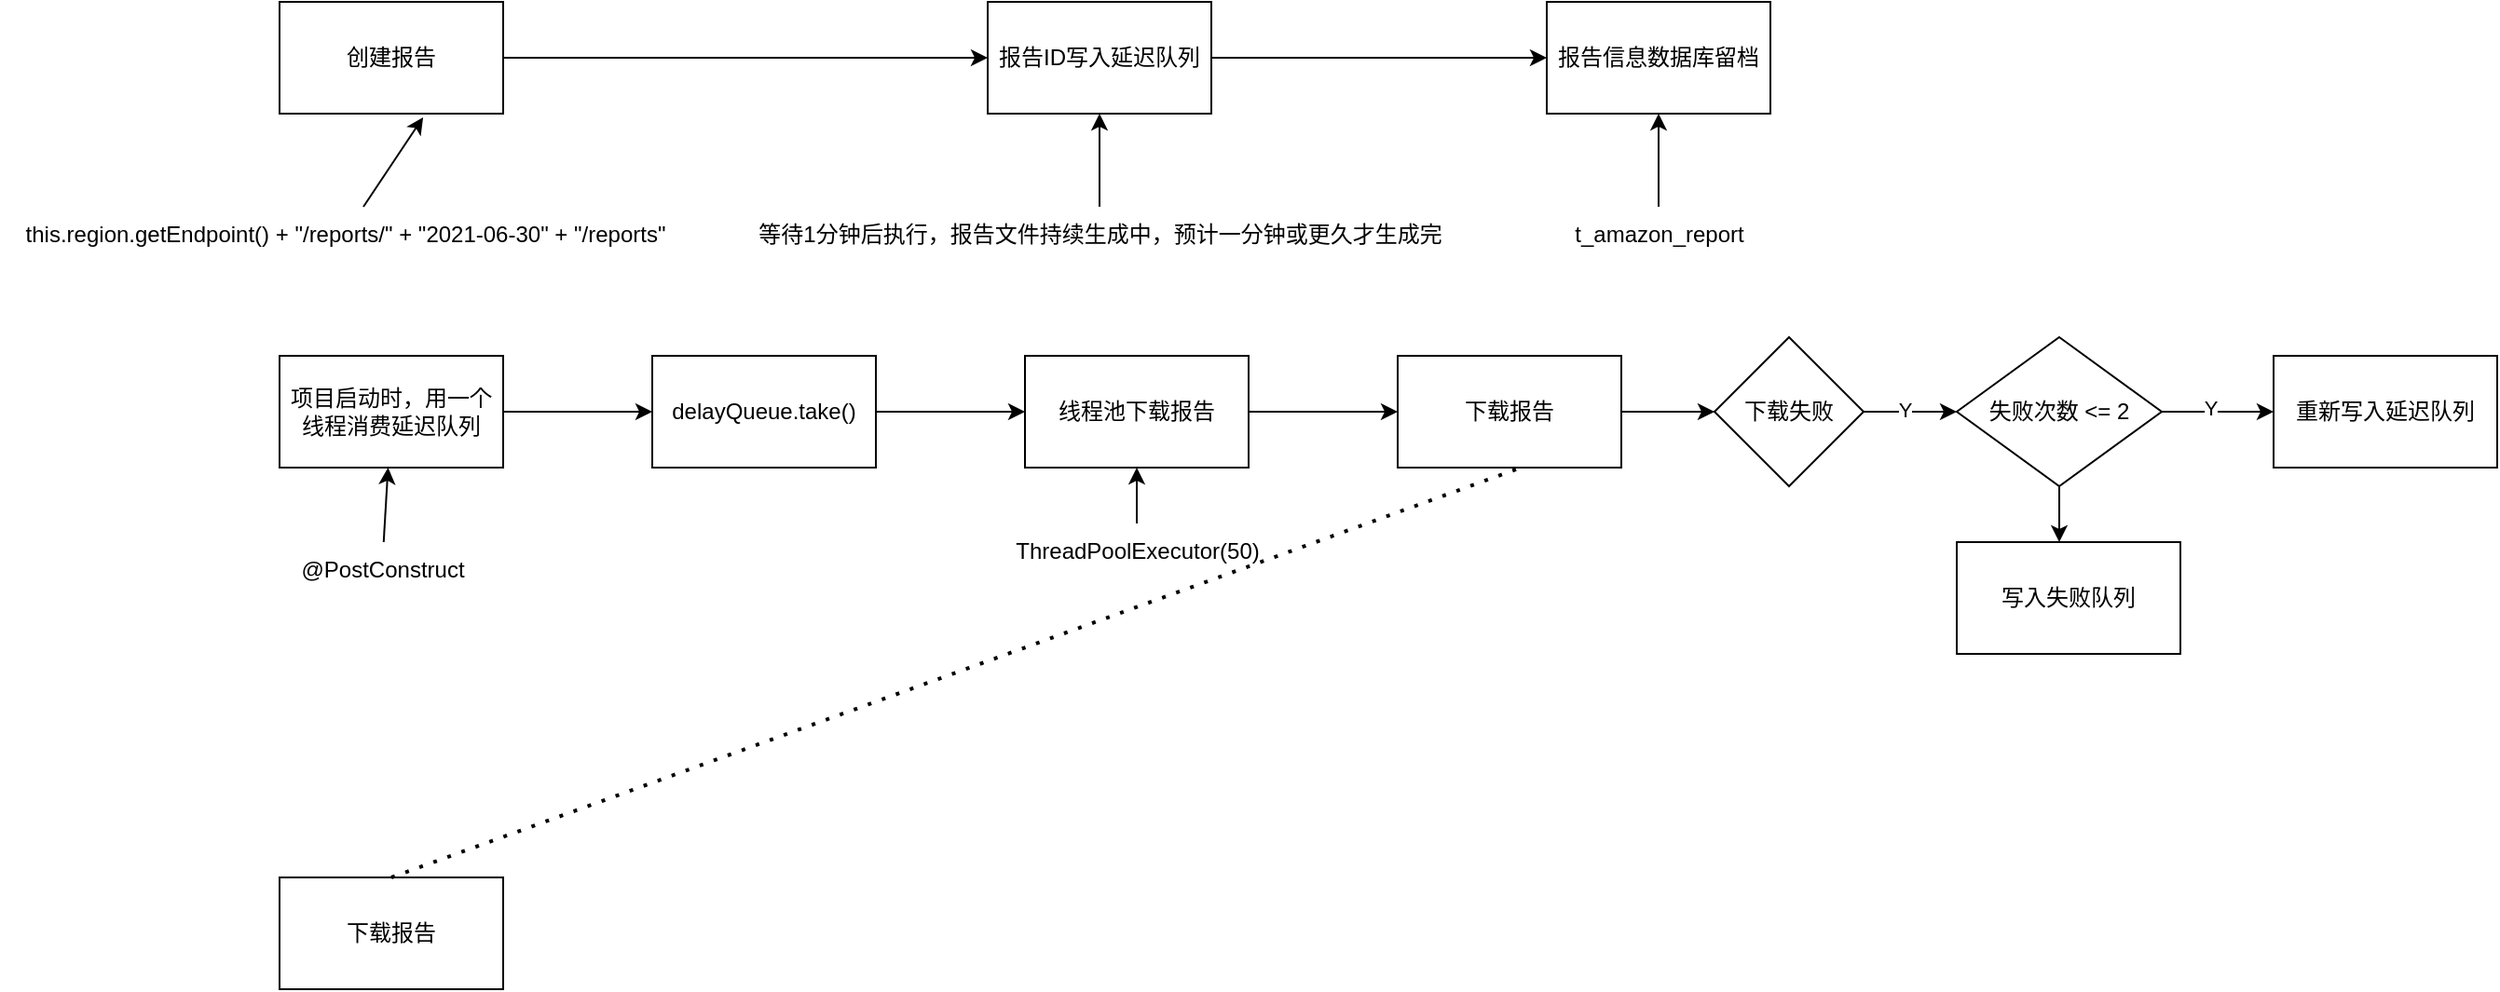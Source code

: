 <mxfile version="24.3.0" type="github">
  <diagram name="第 1 页" id="3Sgioy5IE2B0t4LwasJb">
    <mxGraphModel dx="2874" dy="792" grid="1" gridSize="10" guides="1" tooltips="1" connect="1" arrows="1" fold="1" page="1" pageScale="1" pageWidth="1200" pageHeight="1920" math="0" shadow="0">
      <root>
        <mxCell id="0" />
        <mxCell id="1" parent="0" />
        <mxCell id="YGWv3V7YIwNhVirVJVMV-18" value="" style="edgeStyle=orthogonalEdgeStyle;rounded=0;orthogonalLoop=1;jettySize=auto;html=1;" edge="1" parent="1" source="YGWv3V7YIwNhVirVJVMV-1" target="YGWv3V7YIwNhVirVJVMV-17">
          <mxGeometry relative="1" as="geometry" />
        </mxCell>
        <mxCell id="YGWv3V7YIwNhVirVJVMV-1" value="创建报告" style="rounded=0;whiteSpace=wrap;html=1;" vertex="1" parent="1">
          <mxGeometry x="90" y="80" width="120" height="60" as="geometry" />
        </mxCell>
        <mxCell id="YGWv3V7YIwNhVirVJVMV-10" value="this.region.getEndpoint() + &quot;/reports/&quot; + &quot;2021-06-30&quot; + &quot;/reports&quot;" style="text;html=1;align=center;verticalAlign=middle;resizable=0;points=[];autosize=1;strokeColor=none;fillColor=none;" vertex="1" parent="1">
          <mxGeometry x="-60" y="190" width="370" height="30" as="geometry" />
        </mxCell>
        <mxCell id="YGWv3V7YIwNhVirVJVMV-16" value="" style="endArrow=classic;html=1;rounded=0;entryX=0.642;entryY=1.033;entryDx=0;entryDy=0;entryPerimeter=0;" edge="1" parent="1" source="YGWv3V7YIwNhVirVJVMV-10" target="YGWv3V7YIwNhVirVJVMV-1">
          <mxGeometry width="50" height="50" relative="1" as="geometry">
            <mxPoint x="340" y="440" as="sourcePoint" />
            <mxPoint x="390" y="390" as="targetPoint" />
          </mxGeometry>
        </mxCell>
        <mxCell id="YGWv3V7YIwNhVirVJVMV-22" value="" style="edgeStyle=orthogonalEdgeStyle;rounded=0;orthogonalLoop=1;jettySize=auto;html=1;" edge="1" parent="1" source="YGWv3V7YIwNhVirVJVMV-17" target="YGWv3V7YIwNhVirVJVMV-21">
          <mxGeometry relative="1" as="geometry" />
        </mxCell>
        <mxCell id="YGWv3V7YIwNhVirVJVMV-17" value="报告ID写入延迟队列" style="whiteSpace=wrap;html=1;rounded=0;" vertex="1" parent="1">
          <mxGeometry x="470" y="80" width="120" height="60" as="geometry" />
        </mxCell>
        <mxCell id="YGWv3V7YIwNhVirVJVMV-19" value="等待1分钟后执行，报告文件持续生成中，预计一分钟或更久才生成完" style="text;html=1;align=center;verticalAlign=middle;resizable=0;points=[];autosize=1;strokeColor=none;fillColor=none;" vertex="1" parent="1">
          <mxGeometry x="335" y="190" width="390" height="30" as="geometry" />
        </mxCell>
        <mxCell id="YGWv3V7YIwNhVirVJVMV-20" value="" style="endArrow=classic;html=1;rounded=0;entryX=0.5;entryY=1;entryDx=0;entryDy=0;" edge="1" parent="1" source="YGWv3V7YIwNhVirVJVMV-19" target="YGWv3V7YIwNhVirVJVMV-17">
          <mxGeometry width="50" height="50" relative="1" as="geometry">
            <mxPoint x="830" y="260" as="sourcePoint" />
            <mxPoint x="880" y="210" as="targetPoint" />
          </mxGeometry>
        </mxCell>
        <mxCell id="YGWv3V7YIwNhVirVJVMV-21" value="报告信息数据库留档" style="whiteSpace=wrap;html=1;rounded=0;" vertex="1" parent="1">
          <mxGeometry x="770" y="80" width="120" height="60" as="geometry" />
        </mxCell>
        <mxCell id="YGWv3V7YIwNhVirVJVMV-23" value="t_amazon_report" style="text;html=1;align=center;verticalAlign=middle;resizable=0;points=[];autosize=1;strokeColor=none;fillColor=none;" vertex="1" parent="1">
          <mxGeometry x="770" y="190" width="120" height="30" as="geometry" />
        </mxCell>
        <mxCell id="YGWv3V7YIwNhVirVJVMV-24" value="" style="endArrow=classic;html=1;rounded=0;" edge="1" parent="1" source="YGWv3V7YIwNhVirVJVMV-23" target="YGWv3V7YIwNhVirVJVMV-21">
          <mxGeometry width="50" height="50" relative="1" as="geometry">
            <mxPoint x="970" y="220" as="sourcePoint" />
            <mxPoint x="1020" y="170" as="targetPoint" />
          </mxGeometry>
        </mxCell>
        <mxCell id="YGWv3V7YIwNhVirVJVMV-29" value="" style="edgeStyle=orthogonalEdgeStyle;rounded=0;orthogonalLoop=1;jettySize=auto;html=1;" edge="1" parent="1" source="YGWv3V7YIwNhVirVJVMV-25" target="YGWv3V7YIwNhVirVJVMV-28">
          <mxGeometry relative="1" as="geometry" />
        </mxCell>
        <mxCell id="YGWv3V7YIwNhVirVJVMV-25" value="项目启动时，用一个线程消费延迟队列" style="rounded=0;whiteSpace=wrap;html=1;" vertex="1" parent="1">
          <mxGeometry x="90" y="270" width="120" height="60" as="geometry" />
        </mxCell>
        <mxCell id="YGWv3V7YIwNhVirVJVMV-26" value="@PostConstruct" style="text;html=1;align=center;verticalAlign=middle;resizable=0;points=[];autosize=1;strokeColor=none;fillColor=none;" vertex="1" parent="1">
          <mxGeometry x="90" y="370" width="110" height="30" as="geometry" />
        </mxCell>
        <mxCell id="YGWv3V7YIwNhVirVJVMV-27" value="" style="endArrow=classic;html=1;rounded=0;" edge="1" parent="1" source="YGWv3V7YIwNhVirVJVMV-26" target="YGWv3V7YIwNhVirVJVMV-25">
          <mxGeometry width="50" height="50" relative="1" as="geometry">
            <mxPoint x="570" y="430" as="sourcePoint" />
            <mxPoint x="620" y="380" as="targetPoint" />
          </mxGeometry>
        </mxCell>
        <mxCell id="YGWv3V7YIwNhVirVJVMV-31" value="" style="edgeStyle=orthogonalEdgeStyle;rounded=0;orthogonalLoop=1;jettySize=auto;html=1;" edge="1" parent="1" source="YGWv3V7YIwNhVirVJVMV-28" target="YGWv3V7YIwNhVirVJVMV-30">
          <mxGeometry relative="1" as="geometry" />
        </mxCell>
        <mxCell id="YGWv3V7YIwNhVirVJVMV-28" value="delayQueue.take()" style="whiteSpace=wrap;html=1;rounded=0;" vertex="1" parent="1">
          <mxGeometry x="290" y="270" width="120" height="60" as="geometry" />
        </mxCell>
        <mxCell id="YGWv3V7YIwNhVirVJVMV-36" value="" style="edgeStyle=orthogonalEdgeStyle;rounded=0;orthogonalLoop=1;jettySize=auto;html=1;" edge="1" parent="1" source="YGWv3V7YIwNhVirVJVMV-30" target="YGWv3V7YIwNhVirVJVMV-35">
          <mxGeometry relative="1" as="geometry" />
        </mxCell>
        <mxCell id="YGWv3V7YIwNhVirVJVMV-30" value="线程池下载报告" style="whiteSpace=wrap;html=1;rounded=0;" vertex="1" parent="1">
          <mxGeometry x="490" y="270" width="120" height="60" as="geometry" />
        </mxCell>
        <mxCell id="YGWv3V7YIwNhVirVJVMV-33" value="ThreadPoolExecutor(50)" style="text;html=1;align=center;verticalAlign=middle;resizable=0;points=[];autosize=1;strokeColor=none;fillColor=none;" vertex="1" parent="1">
          <mxGeometry x="470" y="360" width="160" height="30" as="geometry" />
        </mxCell>
        <mxCell id="YGWv3V7YIwNhVirVJVMV-34" value="" style="endArrow=classic;html=1;rounded=0;entryX=0.5;entryY=1;entryDx=0;entryDy=0;" edge="1" parent="1" source="YGWv3V7YIwNhVirVJVMV-33" target="YGWv3V7YIwNhVirVJVMV-30">
          <mxGeometry width="50" height="50" relative="1" as="geometry">
            <mxPoint x="730" y="410" as="sourcePoint" />
            <mxPoint x="780" y="360" as="targetPoint" />
          </mxGeometry>
        </mxCell>
        <mxCell id="YGWv3V7YIwNhVirVJVMV-38" value="" style="edgeStyle=orthogonalEdgeStyle;rounded=0;orthogonalLoop=1;jettySize=auto;html=1;" edge="1" parent="1" source="YGWv3V7YIwNhVirVJVMV-35" target="YGWv3V7YIwNhVirVJVMV-37">
          <mxGeometry relative="1" as="geometry" />
        </mxCell>
        <mxCell id="YGWv3V7YIwNhVirVJVMV-35" value="下载报告" style="whiteSpace=wrap;html=1;rounded=0;" vertex="1" parent="1">
          <mxGeometry x="690" y="270" width="120" height="60" as="geometry" />
        </mxCell>
        <mxCell id="YGWv3V7YIwNhVirVJVMV-40" value="" style="edgeStyle=orthogonalEdgeStyle;rounded=0;orthogonalLoop=1;jettySize=auto;html=1;" edge="1" parent="1" source="YGWv3V7YIwNhVirVJVMV-37" target="YGWv3V7YIwNhVirVJVMV-39">
          <mxGeometry relative="1" as="geometry" />
        </mxCell>
        <mxCell id="YGWv3V7YIwNhVirVJVMV-43" value="Y" style="edgeLabel;html=1;align=center;verticalAlign=middle;resizable=0;points=[];" vertex="1" connectable="0" parent="YGWv3V7YIwNhVirVJVMV-40">
          <mxGeometry x="-0.12" y="1" relative="1" as="geometry">
            <mxPoint as="offset" />
          </mxGeometry>
        </mxCell>
        <mxCell id="YGWv3V7YIwNhVirVJVMV-37" value="下载失败" style="rhombus;whiteSpace=wrap;html=1;rounded=0;" vertex="1" parent="1">
          <mxGeometry x="860" y="260" width="80" height="80" as="geometry" />
        </mxCell>
        <mxCell id="YGWv3V7YIwNhVirVJVMV-42" value="" style="edgeStyle=orthogonalEdgeStyle;rounded=0;orthogonalLoop=1;jettySize=auto;html=1;" edge="1" parent="1" source="YGWv3V7YIwNhVirVJVMV-39" target="YGWv3V7YIwNhVirVJVMV-41">
          <mxGeometry relative="1" as="geometry" />
        </mxCell>
        <mxCell id="YGWv3V7YIwNhVirVJVMV-44" value="Y" style="edgeLabel;html=1;align=center;verticalAlign=middle;resizable=0;points=[];" vertex="1" connectable="0" parent="YGWv3V7YIwNhVirVJVMV-42">
          <mxGeometry x="-0.133" y="2" relative="1" as="geometry">
            <mxPoint as="offset" />
          </mxGeometry>
        </mxCell>
        <mxCell id="YGWv3V7YIwNhVirVJVMV-46" value="" style="edgeStyle=orthogonalEdgeStyle;rounded=0;orthogonalLoop=1;jettySize=auto;html=1;" edge="1" parent="1" source="YGWv3V7YIwNhVirVJVMV-39">
          <mxGeometry relative="1" as="geometry">
            <mxPoint x="1045" y="370" as="targetPoint" />
          </mxGeometry>
        </mxCell>
        <mxCell id="YGWv3V7YIwNhVirVJVMV-39" value="失败次数 &amp;lt;= 2" style="rhombus;whiteSpace=wrap;html=1;rounded=0;" vertex="1" parent="1">
          <mxGeometry x="990" y="260" width="110" height="80" as="geometry" />
        </mxCell>
        <mxCell id="YGWv3V7YIwNhVirVJVMV-41" value="重新写入延迟队列" style="whiteSpace=wrap;html=1;rounded=0;" vertex="1" parent="1">
          <mxGeometry x="1160" y="270" width="120" height="60" as="geometry" />
        </mxCell>
        <mxCell id="YGWv3V7YIwNhVirVJVMV-47" value="写入失败队列" style="whiteSpace=wrap;html=1;rounded=0;" vertex="1" parent="1">
          <mxGeometry x="990" y="370" width="120" height="60" as="geometry" />
        </mxCell>
        <mxCell id="YGWv3V7YIwNhVirVJVMV-48" value="下载报告" style="whiteSpace=wrap;html=1;rounded=0;" vertex="1" parent="1">
          <mxGeometry x="90" y="550" width="120" height="60" as="geometry" />
        </mxCell>
        <mxCell id="YGWv3V7YIwNhVirVJVMV-49" value="" style="endArrow=none;dashed=1;html=1;dashPattern=1 3;strokeWidth=2;rounded=0;exitX=0.5;exitY=0;exitDx=0;exitDy=0;entryX=0.575;entryY=0.983;entryDx=0;entryDy=0;entryPerimeter=0;" edge="1" parent="1" source="YGWv3V7YIwNhVirVJVMV-48" target="YGWv3V7YIwNhVirVJVMV-35">
          <mxGeometry width="50" height="50" relative="1" as="geometry">
            <mxPoint x="630" y="470" as="sourcePoint" />
            <mxPoint x="680" y="420" as="targetPoint" />
          </mxGeometry>
        </mxCell>
      </root>
    </mxGraphModel>
  </diagram>
</mxfile>
